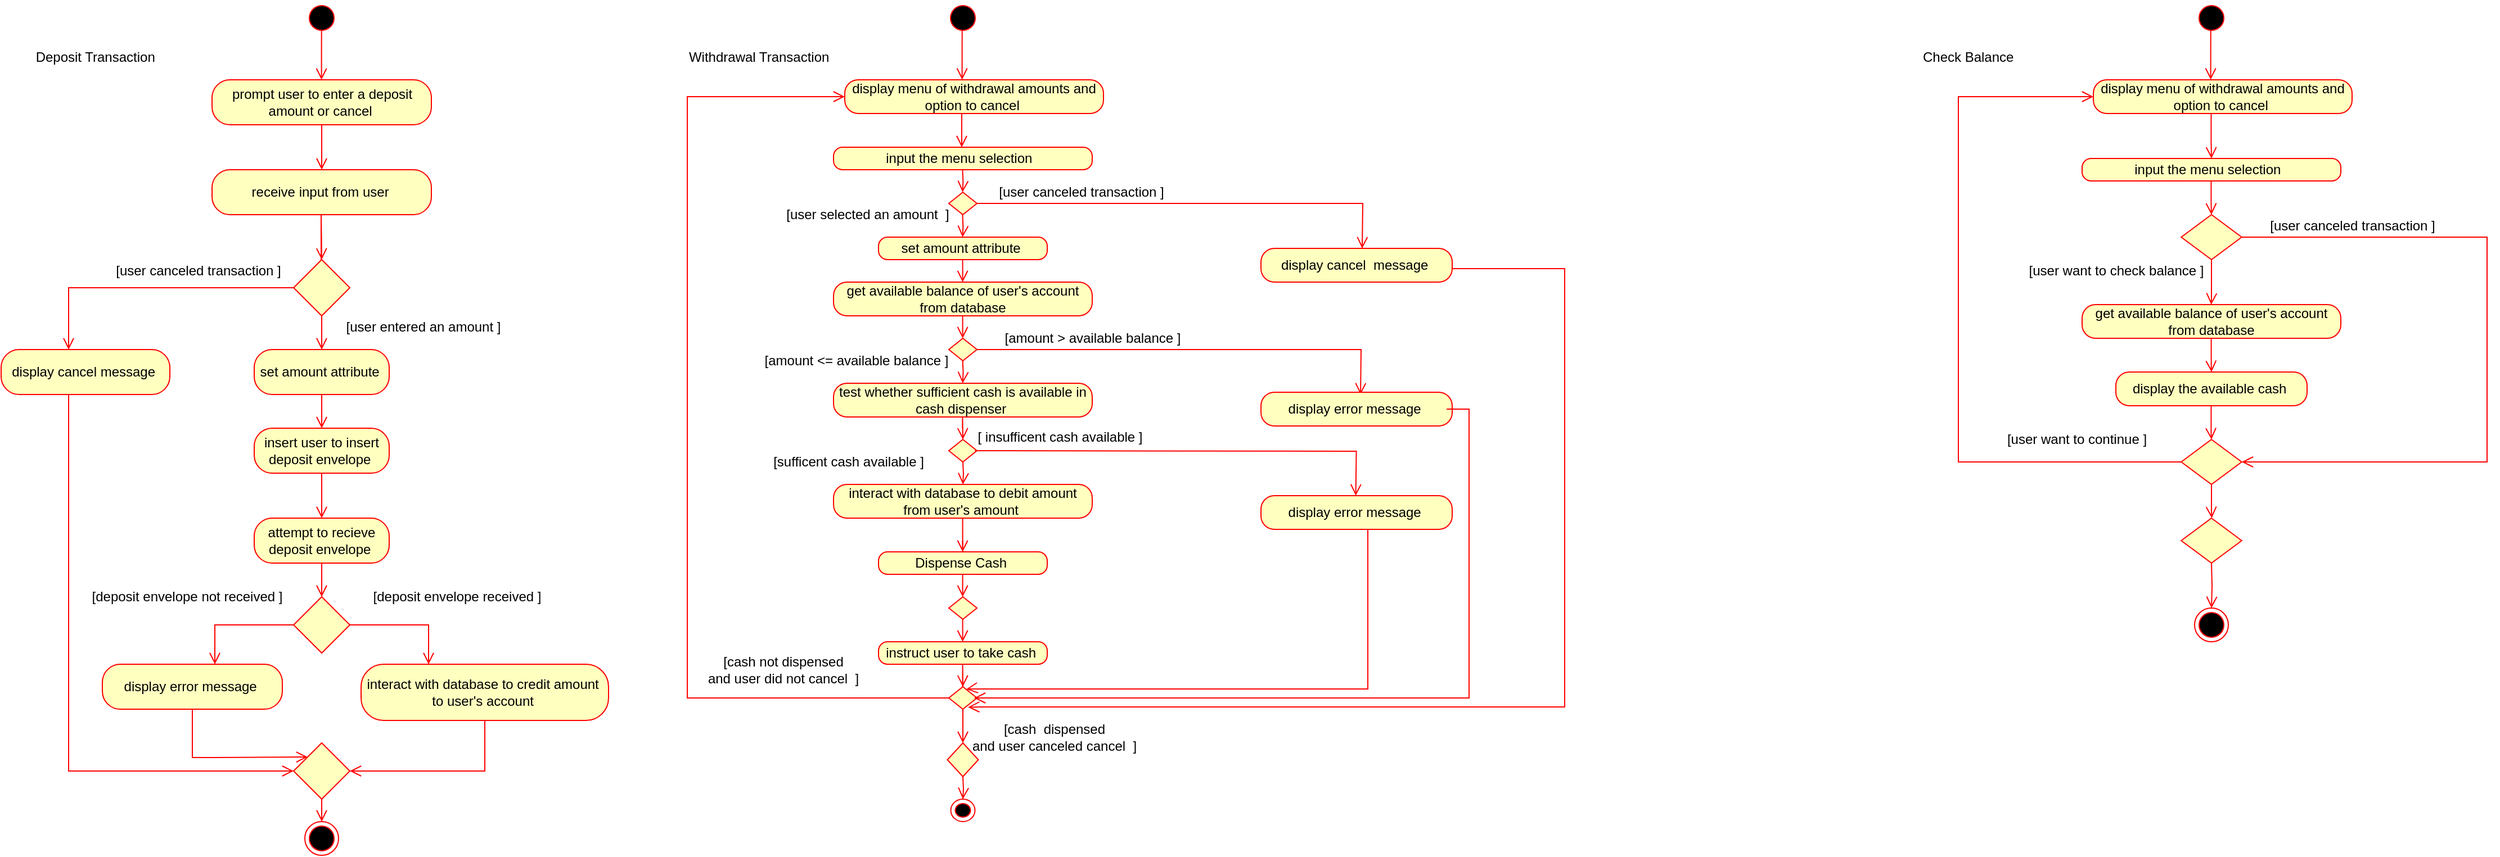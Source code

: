 <mxfile version="16.5.1" type="device"><diagram id="Q-Y7HZdqOWwOpZJEsbKO" name="Page-1"><mxGraphModel dx="1504" dy="764" grid="1" gridSize="10" guides="1" tooltips="1" connect="1" arrows="1" fold="1" page="1" pageScale="1" pageWidth="1169" pageHeight="827" math="0" shadow="0"><root><mxCell id="0"/><mxCell id="1" parent="0"/><mxCell id="MbzxfzBYyvW05hI5M6B3-1" value="" style="ellipse;html=1;shape=startState;fillColor=#000000;strokeColor=#ff0000;" vertex="1" parent="1"><mxGeometry x="280" y="50" width="30" height="30" as="geometry"/></mxCell><mxCell id="MbzxfzBYyvW05hI5M6B3-47" style="edgeStyle=orthogonalEdgeStyle;rounded=0;orthogonalLoop=1;jettySize=auto;html=1;exitX=0.5;exitY=0;exitDx=0;exitDy=0;" edge="1" parent="1" source="MbzxfzBYyvW05hI5M6B3-3"><mxGeometry relative="1" as="geometry"><mxPoint x="295" y="130" as="targetPoint"/></mxGeometry></mxCell><mxCell id="MbzxfzBYyvW05hI5M6B3-3" value="prompt user to enter a deposit amount or cancel&amp;nbsp;" style="rounded=1;whiteSpace=wrap;html=1;arcSize=40;fontColor=#000000;fillColor=#ffffc0;strokeColor=#ff0000;" vertex="1" parent="1"><mxGeometry x="197.5" y="120" width="195" height="40" as="geometry"/></mxCell><mxCell id="MbzxfzBYyvW05hI5M6B3-4" value="" style="edgeStyle=orthogonalEdgeStyle;html=1;verticalAlign=bottom;endArrow=open;endSize=8;strokeColor=#ff0000;rounded=0;" edge="1" source="MbzxfzBYyvW05hI5M6B3-3" parent="1"><mxGeometry relative="1" as="geometry"><mxPoint x="295" y="200" as="targetPoint"/><Array as="points"><mxPoint x="295" y="180"/><mxPoint x="295" y="180"/></Array></mxGeometry></mxCell><mxCell id="MbzxfzBYyvW05hI5M6B3-6" value="receive input from user&amp;nbsp;" style="rounded=1;whiteSpace=wrap;html=1;arcSize=40;fontColor=#000000;fillColor=#ffffc0;strokeColor=#ff0000;" vertex="1" parent="1"><mxGeometry x="197.5" y="200" width="195" height="40" as="geometry"/></mxCell><mxCell id="MbzxfzBYyvW05hI5M6B3-9" value="" style="edgeStyle=orthogonalEdgeStyle;html=1;verticalAlign=bottom;endArrow=open;endSize=8;strokeColor=#ff0000;rounded=0;" edge="1" parent="1"><mxGeometry relative="1" as="geometry"><mxPoint x="295" y="280" as="targetPoint"/><mxPoint x="294.5" y="280" as="sourcePoint"/><Array as="points"><mxPoint x="294.5" y="240"/><mxPoint x="294.5" y="240"/></Array></mxGeometry></mxCell><mxCell id="MbzxfzBYyvW05hI5M6B3-10" value="display cancel message&amp;nbsp;" style="rounded=1;whiteSpace=wrap;html=1;arcSize=40;fontColor=#000000;fillColor=#ffffc0;strokeColor=#ff0000;" vertex="1" parent="1"><mxGeometry x="10" y="360" width="150" height="40" as="geometry"/></mxCell><mxCell id="MbzxfzBYyvW05hI5M6B3-11" value="" style="edgeStyle=orthogonalEdgeStyle;html=1;verticalAlign=bottom;endArrow=open;endSize=8;strokeColor=#ff0000;rounded=0;entryX=0;entryY=0.5;entryDx=0;entryDy=0;exitX=0.5;exitY=1;exitDx=0;exitDy=0;" edge="1" source="MbzxfzBYyvW05hI5M6B3-10" parent="1" target="MbzxfzBYyvW05hI5M6B3-30"><mxGeometry relative="1" as="geometry"><mxPoint x="70" y="490" as="targetPoint"/><mxPoint x="69.5" y="450" as="sourcePoint"/><Array as="points"><mxPoint x="70" y="735"/></Array></mxGeometry></mxCell><mxCell id="MbzxfzBYyvW05hI5M6B3-12" value="" style="rhombus;whiteSpace=wrap;html=1;fillColor=#ffffc0;strokeColor=#ff0000;" vertex="1" parent="1"><mxGeometry x="270" y="280" width="50" height="50" as="geometry"/></mxCell><mxCell id="MbzxfzBYyvW05hI5M6B3-13" value="" style="edgeStyle=orthogonalEdgeStyle;html=1;align=left;verticalAlign=bottom;endArrow=open;endSize=8;strokeColor=#ff0000;rounded=0;exitX=0;exitY=0.5;exitDx=0;exitDy=0;" edge="1" source="MbzxfzBYyvW05hI5M6B3-12" parent="1"><mxGeometry x="-1" relative="1" as="geometry"><mxPoint x="70" y="360" as="targetPoint"/><Array as="points"><mxPoint x="70" y="305"/><mxPoint x="70" y="360"/></Array></mxGeometry></mxCell><mxCell id="MbzxfzBYyvW05hI5M6B3-14" value="" style="edgeStyle=orthogonalEdgeStyle;html=1;align=left;verticalAlign=top;endArrow=open;endSize=8;strokeColor=#ff0000;rounded=0;exitX=0.5;exitY=1;exitDx=0;exitDy=0;" edge="1" source="MbzxfzBYyvW05hI5M6B3-12" parent="1"><mxGeometry x="-1" y="22" relative="1" as="geometry"><mxPoint x="295" y="360" as="targetPoint"/><mxPoint x="295" y="480" as="sourcePoint"/><Array as="points"/><mxPoint x="-12" y="-20" as="offset"/></mxGeometry></mxCell><mxCell id="MbzxfzBYyvW05hI5M6B3-15" value="set amount attribute&amp;nbsp;" style="rounded=1;whiteSpace=wrap;html=1;arcSize=40;fontColor=#000000;fillColor=#ffffc0;strokeColor=#ff0000;" vertex="1" parent="1"><mxGeometry x="235" y="360" width="120" height="40" as="geometry"/></mxCell><mxCell id="MbzxfzBYyvW05hI5M6B3-16" value="" style="edgeStyle=orthogonalEdgeStyle;html=1;align=left;verticalAlign=top;endArrow=open;endSize=8;strokeColor=#ff0000;rounded=0;exitX=0.5;exitY=1;exitDx=0;exitDy=0;" edge="1" parent="1" source="MbzxfzBYyvW05hI5M6B3-15"><mxGeometry x="-1" y="22" relative="1" as="geometry"><mxPoint x="295" y="430" as="targetPoint"/><mxPoint x="295" y="560" as="sourcePoint"/><Array as="points"/><mxPoint x="-12" y="-20" as="offset"/></mxGeometry></mxCell><mxCell id="MbzxfzBYyvW05hI5M6B3-17" value="insert user to insert deposit envelope&amp;nbsp;" style="rounded=1;whiteSpace=wrap;html=1;arcSize=40;fontColor=#000000;fillColor=#ffffc0;strokeColor=#ff0000;" vertex="1" parent="1"><mxGeometry x="235" y="430" width="120" height="40" as="geometry"/></mxCell><mxCell id="MbzxfzBYyvW05hI5M6B3-20" value="attempt to recieve deposit envelope&amp;nbsp;" style="rounded=1;whiteSpace=wrap;html=1;arcSize=40;fontColor=#000000;fillColor=#ffffc0;strokeColor=#ff0000;" vertex="1" parent="1"><mxGeometry x="235" y="510" width="120" height="40" as="geometry"/></mxCell><mxCell id="MbzxfzBYyvW05hI5M6B3-22" value="" style="rhombus;whiteSpace=wrap;html=1;fillColor=#ffffc0;strokeColor=#ff0000;" vertex="1" parent="1"><mxGeometry x="270" y="580" width="50" height="50" as="geometry"/></mxCell><mxCell id="MbzxfzBYyvW05hI5M6B3-23" value="" style="edgeStyle=orthogonalEdgeStyle;html=1;align=left;verticalAlign=top;endArrow=open;endSize=8;strokeColor=#ff0000;rounded=0;exitX=0.5;exitY=1;exitDx=0;exitDy=0;" edge="1" parent="1" source="MbzxfzBYyvW05hI5M6B3-20"><mxGeometry x="-1" y="22" relative="1" as="geometry"><mxPoint x="295" y="580" as="targetPoint"/><mxPoint x="305" y="430" as="sourcePoint"/><Array as="points"><mxPoint x="295" y="580"/><mxPoint x="295" y="580"/></Array><mxPoint x="-12" y="-20" as="offset"/></mxGeometry></mxCell><mxCell id="MbzxfzBYyvW05hI5M6B3-24" value="" style="edgeStyle=orthogonalEdgeStyle;html=1;align=left;verticalAlign=top;endArrow=open;endSize=8;strokeColor=#ff0000;rounded=0;exitX=0.5;exitY=1;exitDx=0;exitDy=0;" edge="1" parent="1" source="MbzxfzBYyvW05hI5M6B3-17"><mxGeometry x="-1" y="22" relative="1" as="geometry"><mxPoint x="295" y="510" as="targetPoint"/><mxPoint x="305" y="570" as="sourcePoint"/><Array as="points"/><mxPoint x="-12" y="-20" as="offset"/></mxGeometry></mxCell><mxCell id="MbzxfzBYyvW05hI5M6B3-25" value="" style="edgeStyle=orthogonalEdgeStyle;html=1;verticalAlign=bottom;endArrow=open;endSize=8;strokeColor=#ff0000;rounded=0;exitX=0;exitY=0.5;exitDx=0;exitDy=0;" edge="1" parent="1" source="MbzxfzBYyvW05hI5M6B3-22"><mxGeometry relative="1" as="geometry"><mxPoint x="200" y="640" as="targetPoint"/><mxPoint x="197.5" y="680" as="sourcePoint"/><Array as="points"><mxPoint x="200" y="605"/></Array></mxGeometry></mxCell><mxCell id="MbzxfzBYyvW05hI5M6B3-27" value="display error message&amp;nbsp;" style="rounded=1;whiteSpace=wrap;html=1;arcSize=40;fontColor=#000000;fillColor=#ffffc0;strokeColor=#ff0000;" vertex="1" parent="1"><mxGeometry x="100" y="640" width="160" height="40" as="geometry"/></mxCell><mxCell id="MbzxfzBYyvW05hI5M6B3-28" value="interact with database to credit amount&amp;nbsp;&lt;br&gt;to user's account&amp;nbsp;" style="rounded=1;whiteSpace=wrap;html=1;arcSize=40;fontColor=#000000;fillColor=#ffffc0;strokeColor=#ff0000;" vertex="1" parent="1"><mxGeometry x="330" y="640" width="220" height="50" as="geometry"/></mxCell><mxCell id="MbzxfzBYyvW05hI5M6B3-29" value="" style="edgeStyle=orthogonalEdgeStyle;html=1;verticalAlign=bottom;endArrow=open;endSize=8;strokeColor=#ff0000;rounded=0;exitX=1;exitY=0.5;exitDx=0;exitDy=0;" edge="1" parent="1" source="MbzxfzBYyvW05hI5M6B3-22"><mxGeometry relative="1" as="geometry"><mxPoint x="390" y="640" as="targetPoint"/><mxPoint x="280" y="615" as="sourcePoint"/><Array as="points"><mxPoint x="390" y="605"/><mxPoint x="390" y="640"/></Array></mxGeometry></mxCell><mxCell id="MbzxfzBYyvW05hI5M6B3-30" value="" style="rhombus;whiteSpace=wrap;html=1;fillColor=#ffffc0;strokeColor=#ff0000;" vertex="1" parent="1"><mxGeometry x="270" y="710" width="50" height="50" as="geometry"/></mxCell><mxCell id="MbzxfzBYyvW05hI5M6B3-31" value="" style="edgeStyle=orthogonalEdgeStyle;html=1;verticalAlign=bottom;endArrow=open;endSize=8;strokeColor=#ff0000;rounded=0;exitX=0.5;exitY=1;exitDx=0;exitDy=0;entryX=1;entryY=0.5;entryDx=0;entryDy=0;" edge="1" parent="1" source="MbzxfzBYyvW05hI5M6B3-28" target="MbzxfzBYyvW05hI5M6B3-30"><mxGeometry relative="1" as="geometry"><mxPoint x="400" y="650" as="targetPoint"/><mxPoint x="330" y="615" as="sourcePoint"/><Array as="points"><mxPoint x="440" y="735"/></Array></mxGeometry></mxCell><mxCell id="MbzxfzBYyvW05hI5M6B3-32" value="" style="edgeStyle=orthogonalEdgeStyle;html=1;verticalAlign=bottom;endArrow=open;endSize=8;strokeColor=#ff0000;rounded=0;exitX=0.5;exitY=1;exitDx=0;exitDy=0;entryX=0;entryY=0;entryDx=0;entryDy=0;" edge="1" parent="1" source="MbzxfzBYyvW05hI5M6B3-27" target="MbzxfzBYyvW05hI5M6B3-30"><mxGeometry relative="1" as="geometry"><mxPoint x="210" y="650" as="targetPoint"/><mxPoint x="280" y="615" as="sourcePoint"/><Array as="points"><mxPoint x="200" y="723"/><mxPoint x="210" y="723"/></Array></mxGeometry></mxCell><mxCell id="MbzxfzBYyvW05hI5M6B3-33" value="" style="ellipse;html=1;shape=endState;fillColor=#000000;strokeColor=#ff0000;" vertex="1" parent="1"><mxGeometry x="280" y="780" width="30" height="30" as="geometry"/></mxCell><mxCell id="MbzxfzBYyvW05hI5M6B3-36" value="" style="edgeStyle=orthogonalEdgeStyle;html=1;verticalAlign=bottom;endArrow=open;endSize=8;strokeColor=#ff0000;rounded=0;exitX=0.5;exitY=1;exitDx=0;exitDy=0;entryX=0.5;entryY=0;entryDx=0;entryDy=0;" edge="1" parent="1" source="MbzxfzBYyvW05hI5M6B3-30" target="MbzxfzBYyvW05hI5M6B3-33"><mxGeometry relative="1" as="geometry"><mxPoint x="210" y="650" as="targetPoint"/><mxPoint x="280" y="615" as="sourcePoint"/><Array as="points"><mxPoint x="295" y="770"/><mxPoint x="295" y="770"/></Array></mxGeometry></mxCell><mxCell id="MbzxfzBYyvW05hI5M6B3-38" value="[deposit envelope received ]" style="text;html=1;align=center;verticalAlign=middle;resizable=0;points=[];autosize=1;strokeColor=none;fillColor=none;" vertex="1" parent="1"><mxGeometry x="330" y="570" width="170" height="20" as="geometry"/></mxCell><mxCell id="MbzxfzBYyvW05hI5M6B3-39" value="[deposit envelope not received ]" style="text;html=1;align=center;verticalAlign=middle;resizable=0;points=[];autosize=1;strokeColor=none;fillColor=none;" vertex="1" parent="1"><mxGeometry x="80" y="570" width="190" height="20" as="geometry"/></mxCell><mxCell id="MbzxfzBYyvW05hI5M6B3-40" value="[user entered an amount ]" style="text;html=1;align=center;verticalAlign=middle;resizable=0;points=[];autosize=1;strokeColor=none;fillColor=none;" vertex="1" parent="1"><mxGeometry x="310" y="330" width="150" height="20" as="geometry"/></mxCell><mxCell id="MbzxfzBYyvW05hI5M6B3-41" value="[user canceled transaction ]" style="text;html=1;align=center;verticalAlign=middle;resizable=0;points=[];autosize=1;strokeColor=none;fillColor=none;" vertex="1" parent="1"><mxGeometry x="105" y="280" width="160" height="20" as="geometry"/></mxCell><mxCell id="MbzxfzBYyvW05hI5M6B3-42" value="Deposit Transaction&amp;nbsp;" style="text;html=1;align=center;verticalAlign=middle;resizable=0;points=[];autosize=1;strokeColor=none;fillColor=none;rotation=0;" vertex="1" parent="1"><mxGeometry x="30" y="90" width="130" height="20" as="geometry"/></mxCell><mxCell id="MbzxfzBYyvW05hI5M6B3-45" value="" style="ellipse;html=1;shape=startState;fillColor=#000000;strokeColor=#ff0000;" vertex="1" parent="1"><mxGeometry x="850" y="50" width="30" height="30" as="geometry"/></mxCell><mxCell id="MbzxfzBYyvW05hI5M6B3-49" value="display menu of withdrawal amounts and option to cancel&amp;nbsp;" style="rounded=1;whiteSpace=wrap;html=1;arcSize=40;fontColor=#000000;fillColor=#ffffc0;strokeColor=#ff0000;" vertex="1" parent="1"><mxGeometry x="760" y="120" width="230" height="30" as="geometry"/></mxCell><mxCell id="MbzxfzBYyvW05hI5M6B3-54" value="input the menu selection&amp;nbsp;&amp;nbsp;" style="rounded=1;whiteSpace=wrap;html=1;arcSize=40;fontColor=#000000;fillColor=#ffffc0;strokeColor=#ff0000;" vertex="1" parent="1"><mxGeometry x="750" y="180" width="230" height="20" as="geometry"/></mxCell><mxCell id="MbzxfzBYyvW05hI5M6B3-55" value="" style="edgeStyle=orthogonalEdgeStyle;html=1;verticalAlign=bottom;endArrow=open;endSize=8;strokeColor=#ff0000;rounded=0;exitX=0.452;exitY=1.003;exitDx=0;exitDy=0;exitPerimeter=0;" edge="1" parent="1" source="MbzxfzBYyvW05hI5M6B3-49"><mxGeometry relative="1" as="geometry"><mxPoint x="864" y="180" as="targetPoint"/><mxPoint x="875" y="90" as="sourcePoint"/><Array as="points"><mxPoint x="864" y="180"/><mxPoint x="864" y="180"/></Array></mxGeometry></mxCell><mxCell id="MbzxfzBYyvW05hI5M6B3-59" value="" style="edgeStyle=orthogonalEdgeStyle;html=1;verticalAlign=bottom;endArrow=open;endSize=8;strokeColor=#ff0000;rounded=0;exitX=0.478;exitY=0.854;exitDx=0;exitDy=0;exitPerimeter=0;" edge="1" parent="1" source="MbzxfzBYyvW05hI5M6B3-45"><mxGeometry relative="1" as="geometry"><mxPoint x="864.7" y="119.88" as="targetPoint"/><mxPoint x="864.66" y="80" as="sourcePoint"/><Array as="points"><mxPoint x="864" y="120"/></Array></mxGeometry></mxCell><mxCell id="MbzxfzBYyvW05hI5M6B3-60" value="set amount attribute&amp;nbsp;" style="rounded=1;whiteSpace=wrap;html=1;arcSize=40;fontColor=#000000;fillColor=#ffffc0;strokeColor=#ff0000;" vertex="1" parent="1"><mxGeometry x="790" y="260" width="150" height="20" as="geometry"/></mxCell><mxCell id="MbzxfzBYyvW05hI5M6B3-66" value="" style="edgeStyle=orthogonalEdgeStyle;html=1;verticalAlign=bottom;endArrow=open;endSize=8;strokeColor=#ff0000;rounded=0;exitX=0.5;exitY=1;exitDx=0;exitDy=0;" edge="1" parent="1"><mxGeometry relative="1" as="geometry"><mxPoint x="864.71" y="260" as="targetPoint"/><mxPoint x="864.71" y="240" as="sourcePoint"/><Array as="points"/></mxGeometry></mxCell><mxCell id="MbzxfzBYyvW05hI5M6B3-67" value="get available balance of user's account from database" style="rounded=1;whiteSpace=wrap;html=1;arcSize=40;fontColor=#000000;fillColor=#ffffc0;strokeColor=#ff0000;" vertex="1" parent="1"><mxGeometry x="750" y="300" width="230" height="30" as="geometry"/></mxCell><mxCell id="MbzxfzBYyvW05hI5M6B3-69" value="" style="edgeStyle=orthogonalEdgeStyle;html=1;verticalAlign=bottom;endArrow=open;endSize=8;strokeColor=#ff0000;rounded=0;exitX=0.452;exitY=1.003;exitDx=0;exitDy=0;exitPerimeter=0;" edge="1" parent="1"><mxGeometry relative="1" as="geometry"><mxPoint x="865.14" y="350" as="targetPoint"/><mxPoint x="864.8" y="330" as="sourcePoint"/><Array as="points"><mxPoint x="865.14" y="350"/><mxPoint x="865.14" y="350"/></Array></mxGeometry></mxCell><mxCell id="MbzxfzBYyvW05hI5M6B3-70" value="" style="edgeStyle=orthogonalEdgeStyle;html=1;verticalAlign=bottom;endArrow=open;endSize=8;strokeColor=#ff0000;rounded=0;exitX=0.5;exitY=1;exitDx=0;exitDy=0;" edge="1" parent="1"><mxGeometry relative="1" as="geometry"><mxPoint x="864.8" y="390" as="targetPoint"/><mxPoint x="864.8" y="370" as="sourcePoint"/><Array as="points"/></mxGeometry></mxCell><mxCell id="MbzxfzBYyvW05hI5M6B3-71" value="display cancel&amp;nbsp; message&amp;nbsp;" style="rounded=1;whiteSpace=wrap;html=1;arcSize=40;fontColor=#000000;fillColor=#ffffc0;strokeColor=#ff0000;" vertex="1" parent="1"><mxGeometry x="1130" y="270" width="170" height="30" as="geometry"/></mxCell><mxCell id="MbzxfzBYyvW05hI5M6B3-72" value="" style="edgeStyle=orthogonalEdgeStyle;html=1;verticalAlign=bottom;endArrow=open;endSize=8;strokeColor=#ff0000;rounded=0;exitX=1;exitY=0.5;exitDx=0;exitDy=0;" edge="1" parent="1" source="MbzxfzBYyvW05hI5M6B3-95"><mxGeometry relative="1" as="geometry"><mxPoint x="1220" y="270" as="targetPoint"/><mxPoint x="881.5" y="230" as="sourcePoint"/><Array as="points"/></mxGeometry></mxCell><mxCell id="MbzxfzBYyvW05hI5M6B3-73" value="" style="edgeStyle=orthogonalEdgeStyle;html=1;verticalAlign=bottom;endArrow=open;endSize=8;strokeColor=#ff0000;rounded=0;" edge="1" parent="1"><mxGeometry relative="1" as="geometry"><mxPoint x="864.8" y="300" as="targetPoint"/><mxPoint x="864.8" y="280" as="sourcePoint"/><Array as="points"><mxPoint x="864.8" y="300"/><mxPoint x="864.8" y="300"/></Array></mxGeometry></mxCell><mxCell id="MbzxfzBYyvW05hI5M6B3-76" value="test whether sufficient cash is available in cash dispenser&amp;nbsp;" style="rounded=1;whiteSpace=wrap;html=1;arcSize=40;fontColor=#000000;fillColor=#ffffc0;strokeColor=#ff0000;" vertex="1" parent="1"><mxGeometry x="750" y="390" width="230" height="30" as="geometry"/></mxCell><mxCell id="MbzxfzBYyvW05hI5M6B3-77" value="" style="edgeStyle=orthogonalEdgeStyle;html=1;verticalAlign=bottom;endArrow=open;endSize=8;strokeColor=#ff0000;rounded=0;exitX=0.452;exitY=1.003;exitDx=0;exitDy=0;exitPerimeter=0;" edge="1" parent="1"><mxGeometry relative="1" as="geometry"><mxPoint x="865" y="440" as="targetPoint"/><mxPoint x="864.66" y="430" as="sourcePoint"/><Array as="points"><mxPoint x="865" y="420"/><mxPoint x="865" y="420"/></Array></mxGeometry></mxCell><mxCell id="MbzxfzBYyvW05hI5M6B3-79" value="" style="edgeStyle=orthogonalEdgeStyle;html=1;verticalAlign=bottom;endArrow=open;endSize=8;strokeColor=#ff0000;rounded=0;exitX=0.5;exitY=1;exitDx=0;exitDy=0;" edge="1" parent="1"><mxGeometry relative="1" as="geometry"><mxPoint x="865" y="480" as="targetPoint"/><mxPoint x="865" y="460" as="sourcePoint"/><Array as="points"/></mxGeometry></mxCell><mxCell id="MbzxfzBYyvW05hI5M6B3-80" value="interact with database to debit amount from user's amount&amp;nbsp;" style="rounded=1;whiteSpace=wrap;html=1;arcSize=40;fontColor=#000000;fillColor=#ffffc0;strokeColor=#ff0000;" vertex="1" parent="1"><mxGeometry x="750" y="480" width="230" height="30" as="geometry"/></mxCell><mxCell id="MbzxfzBYyvW05hI5M6B3-85" value="" style="edgeStyle=orthogonalEdgeStyle;html=1;verticalAlign=bottom;endArrow=open;endSize=8;strokeColor=#ff0000;rounded=0;exitX=0.5;exitY=1;exitDx=0;exitDy=0;" edge="1" parent="1"><mxGeometry relative="1" as="geometry"><mxPoint x="864.71" y="220" as="targetPoint"/><mxPoint x="864.71" y="200" as="sourcePoint"/><Array as="points"/></mxGeometry></mxCell><mxCell id="MbzxfzBYyvW05hI5M6B3-86" value="" style="rhombus;whiteSpace=wrap;html=1;fillColor=#ffffc0;strokeColor=#ff0000;" vertex="1" parent="1"><mxGeometry x="852.5" y="580" width="25" height="20" as="geometry"/></mxCell><mxCell id="MbzxfzBYyvW05hI5M6B3-87" value="" style="edgeStyle=orthogonalEdgeStyle;html=1;verticalAlign=bottom;endArrow=open;endSize=8;strokeColor=#ff0000;rounded=0;exitX=0.5;exitY=1;exitDx=0;exitDy=0;" edge="1" parent="1"><mxGeometry relative="1" as="geometry"><mxPoint x="864.8" y="580" as="targetPoint"/><mxPoint x="864.8" y="550" as="sourcePoint"/><Array as="points"><mxPoint x="864.8" y="530"/><mxPoint x="864.8" y="530"/></Array></mxGeometry></mxCell><mxCell id="MbzxfzBYyvW05hI5M6B3-89" value="" style="edgeStyle=orthogonalEdgeStyle;html=1;verticalAlign=bottom;endArrow=open;endSize=8;strokeColor=#ff0000;rounded=0;exitX=0.5;exitY=1;exitDx=0;exitDy=0;entryX=0.5;entryY=0;entryDx=0;entryDy=0;" edge="1" parent="1"><mxGeometry relative="1" as="geometry"><mxPoint x="864.8" y="620" as="targetPoint"/><mxPoint x="864.8" y="600" as="sourcePoint"/><Array as="points"><mxPoint x="864.8" y="610"/><mxPoint x="864.8" y="610"/></Array></mxGeometry></mxCell><mxCell id="MbzxfzBYyvW05hI5M6B3-90" value="instruct user to take cash&amp;nbsp;" style="rounded=1;whiteSpace=wrap;html=1;arcSize=40;fontColor=#000000;fillColor=#ffffc0;strokeColor=#ff0000;" vertex="1" parent="1"><mxGeometry x="790" y="620" width="150" height="20" as="geometry"/></mxCell><mxCell id="MbzxfzBYyvW05hI5M6B3-93" value="" style="rhombus;whiteSpace=wrap;html=1;fillColor=#ffffc0;strokeColor=#ff0000;" vertex="1" parent="1"><mxGeometry x="852.5" y="440" width="25" height="20" as="geometry"/></mxCell><mxCell id="MbzxfzBYyvW05hI5M6B3-94" value="" style="rhombus;whiteSpace=wrap;html=1;fillColor=#ffffc0;strokeColor=#ff0000;" vertex="1" parent="1"><mxGeometry x="852.5" y="350" width="25" height="20" as="geometry"/></mxCell><mxCell id="MbzxfzBYyvW05hI5M6B3-95" value="" style="rhombus;whiteSpace=wrap;html=1;fillColor=#ffffc0;strokeColor=#ff0000;" vertex="1" parent="1"><mxGeometry x="852.5" y="220" width="25" height="20" as="geometry"/></mxCell><mxCell id="MbzxfzBYyvW05hI5M6B3-105" value="" style="edgeStyle=orthogonalEdgeStyle;html=1;verticalAlign=bottom;endArrow=open;endSize=8;strokeColor=#ff0000;rounded=0;exitX=0.5;exitY=1;exitDx=0;exitDy=0;" edge="1" parent="1"><mxGeometry relative="1" as="geometry"><mxPoint x="864.8" y="540" as="targetPoint"/><mxPoint x="864.8" y="510" as="sourcePoint"/><Array as="points"><mxPoint x="865" y="520"/><mxPoint x="865" y="520"/></Array></mxGeometry></mxCell><mxCell id="MbzxfzBYyvW05hI5M6B3-106" value="Dispense Cash&amp;nbsp;" style="rounded=1;whiteSpace=wrap;html=1;arcSize=40;fontColor=#000000;fillColor=#ffffc0;strokeColor=#ff0000;" vertex="1" parent="1"><mxGeometry x="790" y="540" width="150" height="20" as="geometry"/></mxCell><mxCell id="MbzxfzBYyvW05hI5M6B3-112" value="" style="edgeStyle=orthogonalEdgeStyle;html=1;verticalAlign=bottom;endArrow=open;endSize=8;strokeColor=#ff0000;rounded=0;exitX=0.5;exitY=1;exitDx=0;exitDy=0;" edge="1" parent="1"><mxGeometry relative="1" as="geometry"><mxPoint x="864.96" y="660" as="targetPoint"/><mxPoint x="864.76" y="660" as="sourcePoint"/><Array as="points"><mxPoint x="864.76" y="640"/><mxPoint x="864.76" y="640"/></Array></mxGeometry></mxCell><mxCell id="MbzxfzBYyvW05hI5M6B3-113" value="" style="rhombus;whiteSpace=wrap;html=1;fillColor=#ffffc0;strokeColor=#ff0000;" vertex="1" parent="1"><mxGeometry x="851.25" y="710" width="27.5" height="30" as="geometry"/></mxCell><mxCell id="MbzxfzBYyvW05hI5M6B3-115" value="" style="rhombus;whiteSpace=wrap;html=1;fillColor=#ffffc0;strokeColor=#ff0000;" vertex="1" parent="1"><mxGeometry x="852.5" y="660" width="25" height="20" as="geometry"/></mxCell><mxCell id="MbzxfzBYyvW05hI5M6B3-117" value="" style="edgeStyle=orthogonalEdgeStyle;html=1;verticalAlign=bottom;endArrow=open;endSize=8;strokeColor=#ff0000;rounded=0;exitX=0.5;exitY=1;exitDx=0;exitDy=0;entryX=0.5;entryY=0;entryDx=0;entryDy=0;" edge="1" parent="1" source="MbzxfzBYyvW05hI5M6B3-115" target="MbzxfzBYyvW05hI5M6B3-113"><mxGeometry relative="1" as="geometry"><mxPoint x="864.96" y="700" as="targetPoint"/><mxPoint x="864.76" y="700" as="sourcePoint"/><Array as="points"/></mxGeometry></mxCell><mxCell id="MbzxfzBYyvW05hI5M6B3-119" value="" style="edgeStyle=orthogonalEdgeStyle;html=1;verticalAlign=bottom;endArrow=open;endSize=8;strokeColor=#ff0000;rounded=0;entryX=0.5;entryY=0;entryDx=0;entryDy=0;" edge="1" parent="1" target="MbzxfzBYyvW05hI5M6B3-121"><mxGeometry relative="1" as="geometry"><mxPoint x="864.96" y="740" as="targetPoint"/><mxPoint x="865" y="740" as="sourcePoint"/><Array as="points"/></mxGeometry></mxCell><mxCell id="MbzxfzBYyvW05hI5M6B3-121" value="" style="ellipse;html=1;shape=endState;fillColor=#000000;strokeColor=#ff0000;" vertex="1" parent="1"><mxGeometry x="854.25" y="760" width="21.5" height="20" as="geometry"/></mxCell><mxCell id="MbzxfzBYyvW05hI5M6B3-122" value="" style="edgeStyle=orthogonalEdgeStyle;html=1;verticalAlign=bottom;endArrow=open;endSize=8;strokeColor=#ff0000;rounded=0;exitX=1;exitY=0.5;exitDx=0;exitDy=0;" edge="1" parent="1" source="MbzxfzBYyvW05hI5M6B3-94"><mxGeometry relative="1" as="geometry"><mxPoint x="1218.5" y="400" as="targetPoint"/><mxPoint x="880" y="360" as="sourcePoint"/><Array as="points"/></mxGeometry></mxCell><mxCell id="MbzxfzBYyvW05hI5M6B3-123" value="display error message&amp;nbsp;" style="rounded=1;whiteSpace=wrap;html=1;arcSize=40;fontColor=#000000;fillColor=#ffffc0;strokeColor=#ff0000;" vertex="1" parent="1"><mxGeometry x="1130" y="398" width="170" height="30" as="geometry"/></mxCell><mxCell id="MbzxfzBYyvW05hI5M6B3-124" value="" style="edgeStyle=orthogonalEdgeStyle;html=1;verticalAlign=bottom;endArrow=open;endSize=8;strokeColor=#ff0000;rounded=0;exitX=1;exitY=0.5;exitDx=0;exitDy=0;" edge="1" parent="1"><mxGeometry relative="1" as="geometry"><mxPoint x="1214.25" y="490" as="targetPoint"/><mxPoint x="875.75" y="450" as="sourcePoint"/><Array as="points"/></mxGeometry></mxCell><mxCell id="MbzxfzBYyvW05hI5M6B3-125" value="display error message&amp;nbsp;" style="rounded=1;whiteSpace=wrap;html=1;arcSize=40;fontColor=#000000;fillColor=#ffffc0;strokeColor=#ff0000;" vertex="1" parent="1"><mxGeometry x="1130" y="490" width="170" height="30" as="geometry"/></mxCell><mxCell id="MbzxfzBYyvW05hI5M6B3-127" value="" style="edgeStyle=orthogonalEdgeStyle;html=1;verticalAlign=bottom;endArrow=open;endSize=8;strokeColor=#ff0000;rounded=0;exitX=1;exitY=0.5;exitDx=0;exitDy=0;entryX=0.682;entryY=0.913;entryDx=0;entryDy=0;entryPerimeter=0;" edge="1" parent="1" target="MbzxfzBYyvW05hI5M6B3-115"><mxGeometry relative="1" as="geometry"><mxPoint x="880" y="673" as="targetPoint"/><mxPoint x="1300" y="288" as="sourcePoint"/><Array as="points"><mxPoint x="1400" y="288"/><mxPoint x="1400" y="678"/><mxPoint x="880" y="678"/></Array></mxGeometry></mxCell><mxCell id="MbzxfzBYyvW05hI5M6B3-128" value="" style="edgeStyle=orthogonalEdgeStyle;html=1;verticalAlign=bottom;endArrow=open;endSize=8;strokeColor=#ff0000;rounded=0;exitX=1;exitY=0.5;exitDx=0;exitDy=0;" edge="1" parent="1"><mxGeometry relative="1" as="geometry"><mxPoint x="875" y="670" as="targetPoint"/><mxPoint x="1295" y="413" as="sourcePoint"/><Array as="points"><mxPoint x="1315" y="413"/><mxPoint x="1315" y="670"/></Array></mxGeometry></mxCell><mxCell id="MbzxfzBYyvW05hI5M6B3-129" value="" style="edgeStyle=orthogonalEdgeStyle;html=1;verticalAlign=bottom;endArrow=open;endSize=8;strokeColor=#ff0000;rounded=0;exitX=0.5;exitY=1;exitDx=0;exitDy=0;entryX=0.62;entryY=0.113;entryDx=0;entryDy=0;entryPerimeter=0;" edge="1" parent="1" target="MbzxfzBYyvW05hI5M6B3-115"><mxGeometry relative="1" as="geometry"><mxPoint x="870" y="660" as="targetPoint"/><mxPoint x="1225" y="520" as="sourcePoint"/><Array as="points"><mxPoint x="1225" y="662"/><mxPoint x="870" y="662"/></Array></mxGeometry></mxCell><mxCell id="MbzxfzBYyvW05hI5M6B3-130" value="" style="edgeStyle=orthogonalEdgeStyle;html=1;verticalAlign=bottom;endArrow=open;endSize=8;strokeColor=#ff0000;rounded=0;entryX=0;entryY=0.5;entryDx=0;entryDy=0;exitX=0;exitY=0.5;exitDx=0;exitDy=0;" edge="1" parent="1" source="MbzxfzBYyvW05hI5M6B3-115" target="MbzxfzBYyvW05hI5M6B3-49"><mxGeometry relative="1" as="geometry"><mxPoint x="690" y="440" as="targetPoint"/><mxPoint x="850" y="670" as="sourcePoint"/><Array as="points"><mxPoint x="620" y="670"/><mxPoint x="620" y="135"/></Array></mxGeometry></mxCell><mxCell id="MbzxfzBYyvW05hI5M6B3-131" value="" style="edgeStyle=orthogonalEdgeStyle;html=1;verticalAlign=bottom;endArrow=open;endSize=8;strokeColor=#ff0000;rounded=0;exitX=0.478;exitY=0.854;exitDx=0;exitDy=0;exitPerimeter=0;" edge="1" parent="1"><mxGeometry relative="1" as="geometry"><mxPoint x="295.2" y="119.99" as="targetPoint"/><mxPoint x="294.84" y="75.73" as="sourcePoint"/><Array as="points"><mxPoint x="294.5" y="120.11"/></Array></mxGeometry></mxCell><mxCell id="MbzxfzBYyvW05hI5M6B3-132" value="[user canceled transaction ]" style="text;html=1;align=center;verticalAlign=middle;resizable=0;points=[];autosize=1;strokeColor=none;fillColor=none;" vertex="1" parent="1"><mxGeometry x="890" y="210" width="160" height="20" as="geometry"/></mxCell><mxCell id="MbzxfzBYyvW05hI5M6B3-133" value="[user selected an amount&amp;nbsp; ]" style="text;html=1;align=center;verticalAlign=middle;resizable=0;points=[];autosize=1;strokeColor=none;fillColor=none;" vertex="1" parent="1"><mxGeometry x="700" y="230" width="160" height="20" as="geometry"/></mxCell><mxCell id="MbzxfzBYyvW05hI5M6B3-134" value="[amount &amp;gt; available balance ]" style="text;html=1;align=center;verticalAlign=middle;resizable=0;points=[];autosize=1;strokeColor=none;fillColor=none;" vertex="1" parent="1"><mxGeometry x="895" y="340" width="170" height="20" as="geometry"/></mxCell><mxCell id="MbzxfzBYyvW05hI5M6B3-135" value="[amount &amp;lt;= available balance ]" style="text;html=1;align=center;verticalAlign=middle;resizable=0;points=[];autosize=1;strokeColor=none;fillColor=none;" vertex="1" parent="1"><mxGeometry x="680" y="360" width="180" height="20" as="geometry"/></mxCell><mxCell id="MbzxfzBYyvW05hI5M6B3-136" value="[sufficent cash available ]" style="text;html=1;align=center;verticalAlign=middle;resizable=0;points=[];autosize=1;strokeColor=none;fillColor=none;" vertex="1" parent="1"><mxGeometry x="687.5" y="450" width="150" height="20" as="geometry"/></mxCell><mxCell id="MbzxfzBYyvW05hI5M6B3-137" value="[ insufficent cash available ]" style="text;html=1;align=center;verticalAlign=middle;resizable=0;points=[];autosize=1;strokeColor=none;fillColor=none;" vertex="1" parent="1"><mxGeometry x="870.75" y="428" width="160" height="20" as="geometry"/></mxCell><mxCell id="MbzxfzBYyvW05hI5M6B3-138" value="[cash not dispensed &lt;br&gt;and user did not cancel&amp;nbsp; ]" style="text;html=1;align=center;verticalAlign=middle;resizable=0;points=[];autosize=1;strokeColor=none;fillColor=none;" vertex="1" parent="1"><mxGeometry x="630" y="630" width="150" height="30" as="geometry"/></mxCell><mxCell id="MbzxfzBYyvW05hI5M6B3-141" value="[cash&amp;nbsp; dispensed &lt;br&gt;and user canceled cancel&amp;nbsp; ]" style="text;html=1;align=center;verticalAlign=middle;resizable=0;points=[];autosize=1;strokeColor=none;fillColor=none;" vertex="1" parent="1"><mxGeometry x="865.75" y="690" width="160" height="30" as="geometry"/></mxCell><mxCell id="MbzxfzBYyvW05hI5M6B3-142" value="" style="ellipse;html=1;shape=startState;fillColor=#000000;strokeColor=#ff0000;" vertex="1" parent="1"><mxGeometry x="1960" y="50" width="30" height="30" as="geometry"/></mxCell><mxCell id="MbzxfzBYyvW05hI5M6B3-143" value="" style="edgeStyle=orthogonalEdgeStyle;html=1;verticalAlign=bottom;endArrow=open;endSize=8;strokeColor=#ff0000;rounded=0;exitX=0.478;exitY=0.854;exitDx=0;exitDy=0;exitPerimeter=0;" edge="1" parent="1"><mxGeometry relative="1" as="geometry"><mxPoint x="1974.7" y="119.88" as="targetPoint"/><mxPoint x="1974.34" y="75.62" as="sourcePoint"/><Array as="points"><mxPoint x="1974" y="120"/></Array></mxGeometry></mxCell><mxCell id="MbzxfzBYyvW05hI5M6B3-144" value="display menu of withdrawal amounts and option to cancel&amp;nbsp;" style="rounded=1;whiteSpace=wrap;html=1;arcSize=40;fontColor=#000000;fillColor=#ffffc0;strokeColor=#ff0000;" vertex="1" parent="1"><mxGeometry x="1870" y="120" width="230" height="30" as="geometry"/></mxCell><mxCell id="MbzxfzBYyvW05hI5M6B3-145" value="input the menu selection&amp;nbsp;&amp;nbsp;" style="rounded=1;whiteSpace=wrap;html=1;arcSize=40;fontColor=#000000;fillColor=#ffffc0;strokeColor=#ff0000;" vertex="1" parent="1"><mxGeometry x="1860" y="190" width="230" height="20" as="geometry"/></mxCell><mxCell id="MbzxfzBYyvW05hI5M6B3-147" value="get available balance of user's account from database" style="rounded=1;whiteSpace=wrap;html=1;arcSize=40;fontColor=#000000;fillColor=#ffffc0;strokeColor=#ff0000;" vertex="1" parent="1"><mxGeometry x="1860" y="320" width="230" height="30" as="geometry"/></mxCell><mxCell id="MbzxfzBYyvW05hI5M6B3-148" value="" style="edgeStyle=orthogonalEdgeStyle;html=1;verticalAlign=bottom;endArrow=open;endSize=8;strokeColor=#ff0000;rounded=0;entryX=0.5;entryY=0;entryDx=0;entryDy=0;exitX=0.5;exitY=1;exitDx=0;exitDy=0;" edge="1" parent="1" source="MbzxfzBYyvW05hI5M6B3-154"><mxGeometry relative="1" as="geometry"><mxPoint x="1974.78" y="320" as="targetPoint"/><mxPoint x="1974.73" y="295" as="sourcePoint"/><Array as="points"><mxPoint x="1975" y="314"/></Array></mxGeometry></mxCell><mxCell id="MbzxfzBYyvW05hI5M6B3-149" value="" style="edgeStyle=orthogonalEdgeStyle;html=1;verticalAlign=bottom;endArrow=open;endSize=8;strokeColor=#ff0000;rounded=0;entryX=0.5;entryY=0;entryDx=0;entryDy=0;" edge="1" parent="1" target="MbzxfzBYyvW05hI5M6B3-145"><mxGeometry relative="1" as="geometry"><mxPoint x="1974.86" y="174.26" as="targetPoint"/><mxPoint x="1974.73" y="150" as="sourcePoint"/><Array as="points"><mxPoint x="1975" y="174"/></Array></mxGeometry></mxCell><mxCell id="MbzxfzBYyvW05hI5M6B3-150" value="" style="edgeStyle=orthogonalEdgeStyle;html=1;verticalAlign=bottom;endArrow=open;endSize=8;strokeColor=#ff0000;rounded=0;entryX=0.5;entryY=0;entryDx=0;entryDy=0;" edge="1" parent="1"><mxGeometry relative="1" as="geometry"><mxPoint x="1975.05" y="380" as="targetPoint"/><mxPoint x="1974.78" y="350" as="sourcePoint"/><Array as="points"><mxPoint x="1975.05" y="374"/></Array></mxGeometry></mxCell><mxCell id="MbzxfzBYyvW05hI5M6B3-151" value="display the available cash&amp;nbsp;" style="rounded=1;whiteSpace=wrap;html=1;arcSize=40;fontColor=#000000;fillColor=#ffffc0;strokeColor=#ff0000;" vertex="1" parent="1"><mxGeometry x="1890" y="380" width="170" height="30" as="geometry"/></mxCell><mxCell id="MbzxfzBYyvW05hI5M6B3-152" value="" style="edgeStyle=orthogonalEdgeStyle;html=1;verticalAlign=bottom;endArrow=open;endSize=8;strokeColor=#ff0000;rounded=0;entryX=0.5;entryY=0;entryDx=0;entryDy=0;" edge="1" parent="1"><mxGeometry relative="1" as="geometry"><mxPoint x="1975.0" y="440" as="targetPoint"/><mxPoint x="1974.73" y="410" as="sourcePoint"/><Array as="points"><mxPoint x="1975" y="434"/></Array></mxGeometry></mxCell><mxCell id="MbzxfzBYyvW05hI5M6B3-153" value="[user canceled transaction ]" style="text;html=1;align=center;verticalAlign=middle;resizable=0;points=[];autosize=1;strokeColor=none;fillColor=none;" vertex="1" parent="1"><mxGeometry x="2020" y="240" width="160" height="20" as="geometry"/></mxCell><mxCell id="MbzxfzBYyvW05hI5M6B3-154" value="" style="rhombus;whiteSpace=wrap;html=1;fillColor=#ffffc0;strokeColor=#ff0000;" vertex="1" parent="1"><mxGeometry x="1948.13" y="240" width="53.75" height="40" as="geometry"/></mxCell><mxCell id="MbzxfzBYyvW05hI5M6B3-155" value="" style="edgeStyle=orthogonalEdgeStyle;html=1;verticalAlign=bottom;endArrow=open;endSize=8;strokeColor=#ff0000;rounded=0;entryX=0.5;entryY=0;entryDx=0;entryDy=0;" edge="1" parent="1" target="MbzxfzBYyvW05hI5M6B3-154"><mxGeometry relative="1" as="geometry"><mxPoint x="1974.78" y="235" as="targetPoint"/><mxPoint x="1974.73" y="210" as="sourcePoint"/><Array as="points"><mxPoint x="1975" y="229"/></Array></mxGeometry></mxCell><mxCell id="MbzxfzBYyvW05hI5M6B3-156" value="" style="edgeStyle=orthogonalEdgeStyle;html=1;verticalAlign=bottom;endArrow=open;endSize=8;strokeColor=#ff0000;rounded=0;exitX=1;exitY=0.5;exitDx=0;exitDy=0;entryX=1;entryY=0.5;entryDx=0;entryDy=0;" edge="1" parent="1" target="MbzxfzBYyvW05hI5M6B3-158"><mxGeometry relative="1" as="geometry"><mxPoint x="2220" y="470" as="targetPoint"/><mxPoint x="2001.88" y="260" as="sourcePoint"/><Array as="points"><mxPoint x="2220" y="260"/><mxPoint x="2220" y="460"/></Array></mxGeometry></mxCell><mxCell id="MbzxfzBYyvW05hI5M6B3-157" value="[user want to check balance ]" style="text;html=1;align=center;verticalAlign=middle;resizable=0;points=[];autosize=1;strokeColor=none;fillColor=none;" vertex="1" parent="1"><mxGeometry x="1805" y="280" width="170" height="20" as="geometry"/></mxCell><mxCell id="MbzxfzBYyvW05hI5M6B3-158" value="" style="rhombus;whiteSpace=wrap;html=1;fillColor=#ffffc0;strokeColor=#ff0000;" vertex="1" parent="1"><mxGeometry x="1948.13" y="440" width="53.75" height="40" as="geometry"/></mxCell><mxCell id="MbzxfzBYyvW05hI5M6B3-159" value="" style="edgeStyle=orthogonalEdgeStyle;html=1;verticalAlign=bottom;endArrow=open;endSize=8;strokeColor=#ff0000;rounded=0;entryX=0;entryY=0.5;entryDx=0;entryDy=0;" edge="1" parent="1" target="MbzxfzBYyvW05hI5M6B3-144"><mxGeometry relative="1" as="geometry"><mxPoint x="1680" y="460" as="targetPoint"/><mxPoint x="1948.13" y="460" as="sourcePoint"/><Array as="points"><mxPoint x="1750" y="460"/><mxPoint x="1750" y="135"/></Array></mxGeometry></mxCell><mxCell id="MbzxfzBYyvW05hI5M6B3-160" value="[user want to continue ]" style="text;html=1;align=center;verticalAlign=middle;resizable=0;points=[];autosize=1;strokeColor=none;fillColor=none;" vertex="1" parent="1"><mxGeometry x="1785" y="430" width="140" height="20" as="geometry"/></mxCell><mxCell id="MbzxfzBYyvW05hI5M6B3-161" value="" style="rhombus;whiteSpace=wrap;html=1;fillColor=#ffffc0;strokeColor=#ff0000;" vertex="1" parent="1"><mxGeometry x="1948.13" y="510" width="53.75" height="40" as="geometry"/></mxCell><mxCell id="MbzxfzBYyvW05hI5M6B3-163" value="" style="edgeStyle=orthogonalEdgeStyle;html=1;verticalAlign=bottom;endArrow=open;endSize=8;strokeColor=#ff0000;rounded=0;entryX=0.5;entryY=0;entryDx=0;entryDy=0;" edge="1" parent="1"><mxGeometry relative="1" as="geometry"><mxPoint x="1975.29" y="510" as="targetPoint"/><mxPoint x="1975.02" y="480" as="sourcePoint"/><Array as="points"><mxPoint x="1975.29" y="504"/></Array></mxGeometry></mxCell><mxCell id="MbzxfzBYyvW05hI5M6B3-164" value="" style="ellipse;html=1;shape=endState;fillColor=#000000;strokeColor=#ff0000;" vertex="1" parent="1"><mxGeometry x="1960.01" y="590" width="30" height="30" as="geometry"/></mxCell><mxCell id="MbzxfzBYyvW05hI5M6B3-165" value="" style="edgeStyle=orthogonalEdgeStyle;html=1;verticalAlign=bottom;endArrow=open;endSize=8;strokeColor=#ff0000;rounded=0;entryX=0.5;entryY=0;entryDx=0;entryDy=0;" edge="1" parent="1" target="MbzxfzBYyvW05hI5M6B3-164"><mxGeometry relative="1" as="geometry"><mxPoint x="1975.29" y="570" as="targetPoint"/><mxPoint x="1975" y="550" as="sourcePoint"/><Array as="points"/></mxGeometry></mxCell><mxCell id="MbzxfzBYyvW05hI5M6B3-166" value="Withdrawal Transaction&amp;nbsp;" style="text;html=1;align=center;verticalAlign=middle;resizable=0;points=[];autosize=1;strokeColor=none;fillColor=none;rotation=0;" vertex="1" parent="1"><mxGeometry x="615" y="90" width="140" height="20" as="geometry"/></mxCell><mxCell id="MbzxfzBYyvW05hI5M6B3-167" value="&amp;nbsp;Check Balance&amp;nbsp;&amp;nbsp;" style="text;html=1;align=center;verticalAlign=middle;resizable=0;points=[];autosize=1;strokeColor=none;fillColor=none;rotation=0;" vertex="1" parent="1"><mxGeometry x="1705" y="90" width="110" height="20" as="geometry"/></mxCell></root></mxGraphModel></diagram></mxfile>